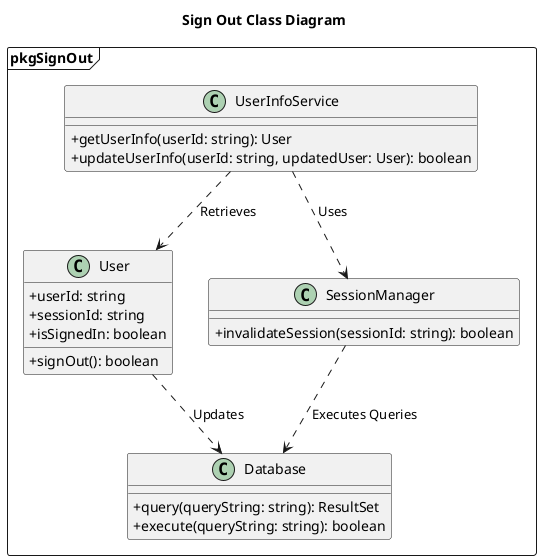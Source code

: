 @startuml SignOutClassDiagram
Title Sign Out Class Diagram
skinparam classAttributeIconSize 0

package pkgSignOut <<Frame>> {

    ' Lớp đại diện cho người dùng
    class User {
      + userId: string
      + sessionId: string
      + isSignedIn: boolean
      + signOut(): boolean
    }

    ' Lớp quản lý phiên đăng nhập
    class SessionManager {
      + invalidateSession(sessionId: string): boolean
    }

    ' Lớp dịch vụ quản lý thông tin người dùng
    class UserInfoService {
      + getUserInfo(userId: string): User
      + updateUserInfo(userId: string, updatedUser: User): boolean
    }

    ' Lớp cơ sở dữ liệu
    class Database {
      + query(queryString: string): ResultSet
      + execute(queryString: string): boolean
    }

    ' Quan hệ giữa các lớp
    UserInfoService ..> User : Retrieves
    UserInfoService ..> SessionManager : Uses
    SessionManager ..> Database : Executes Queries
    User ..> Database : Updates
}
@enduml
